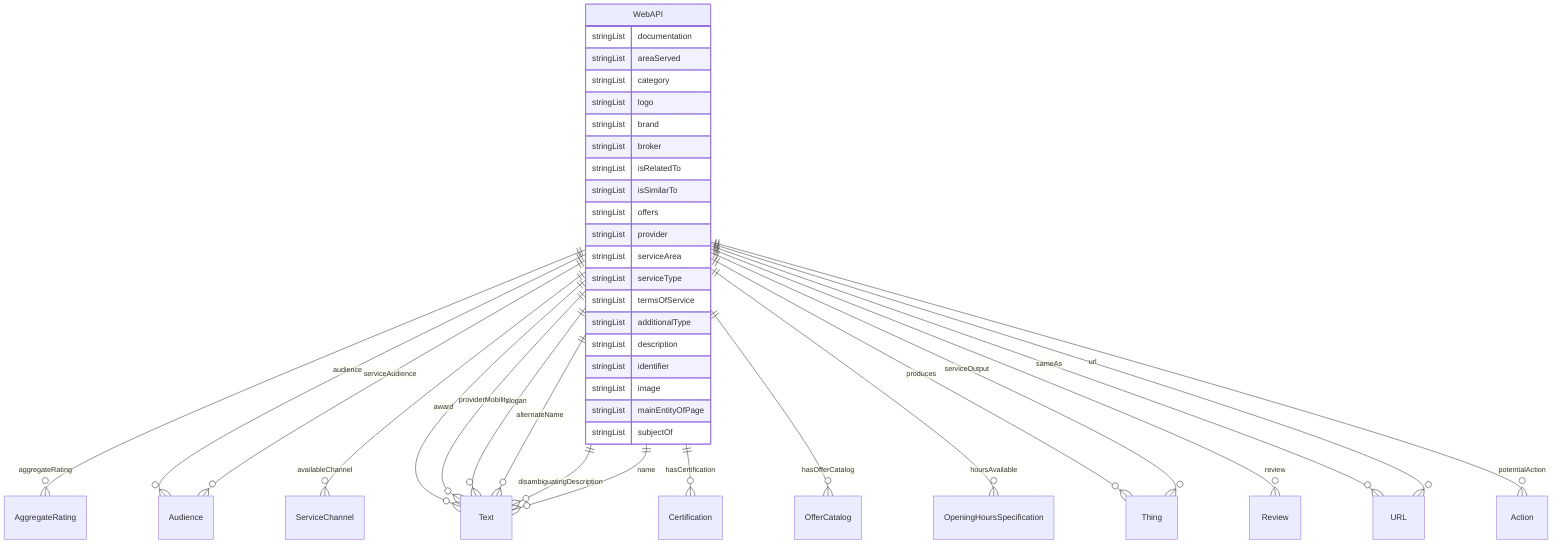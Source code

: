 erDiagram
WebAPI {
    stringList documentation  
    stringList areaServed  
    stringList category  
    stringList logo  
    stringList brand  
    stringList broker  
    stringList isRelatedTo  
    stringList isSimilarTo  
    stringList offers  
    stringList provider  
    stringList serviceArea  
    stringList serviceType  
    stringList termsOfService  
    stringList additionalType  
    stringList description  
    stringList identifier  
    stringList image  
    stringList mainEntityOfPage  
    stringList subjectOf  
}

WebAPI ||--}o AggregateRating : "aggregateRating"
WebAPI ||--}o Audience : "audience"
WebAPI ||--}o ServiceChannel : "availableChannel"
WebAPI ||--}o Text : "award"
WebAPI ||--}o Certification : "hasCertification"
WebAPI ||--}o OfferCatalog : "hasOfferCatalog"
WebAPI ||--}o OpeningHoursSpecification : "hoursAvailable"
WebAPI ||--}o Thing : "produces"
WebAPI ||--}o Text : "providerMobility"
WebAPI ||--}o Review : "review"
WebAPI ||--}o Audience : "serviceAudience"
WebAPI ||--}o Thing : "serviceOutput"
WebAPI ||--}o Text : "slogan"
WebAPI ||--}o Text : "alternateName"
WebAPI ||--}o Text : "disambiguatingDescription"
WebAPI ||--}o Text : "name"
WebAPI ||--}o URL : "sameAs"
WebAPI ||--}o Action : "potentialAction"
WebAPI ||--}o URL : "url"